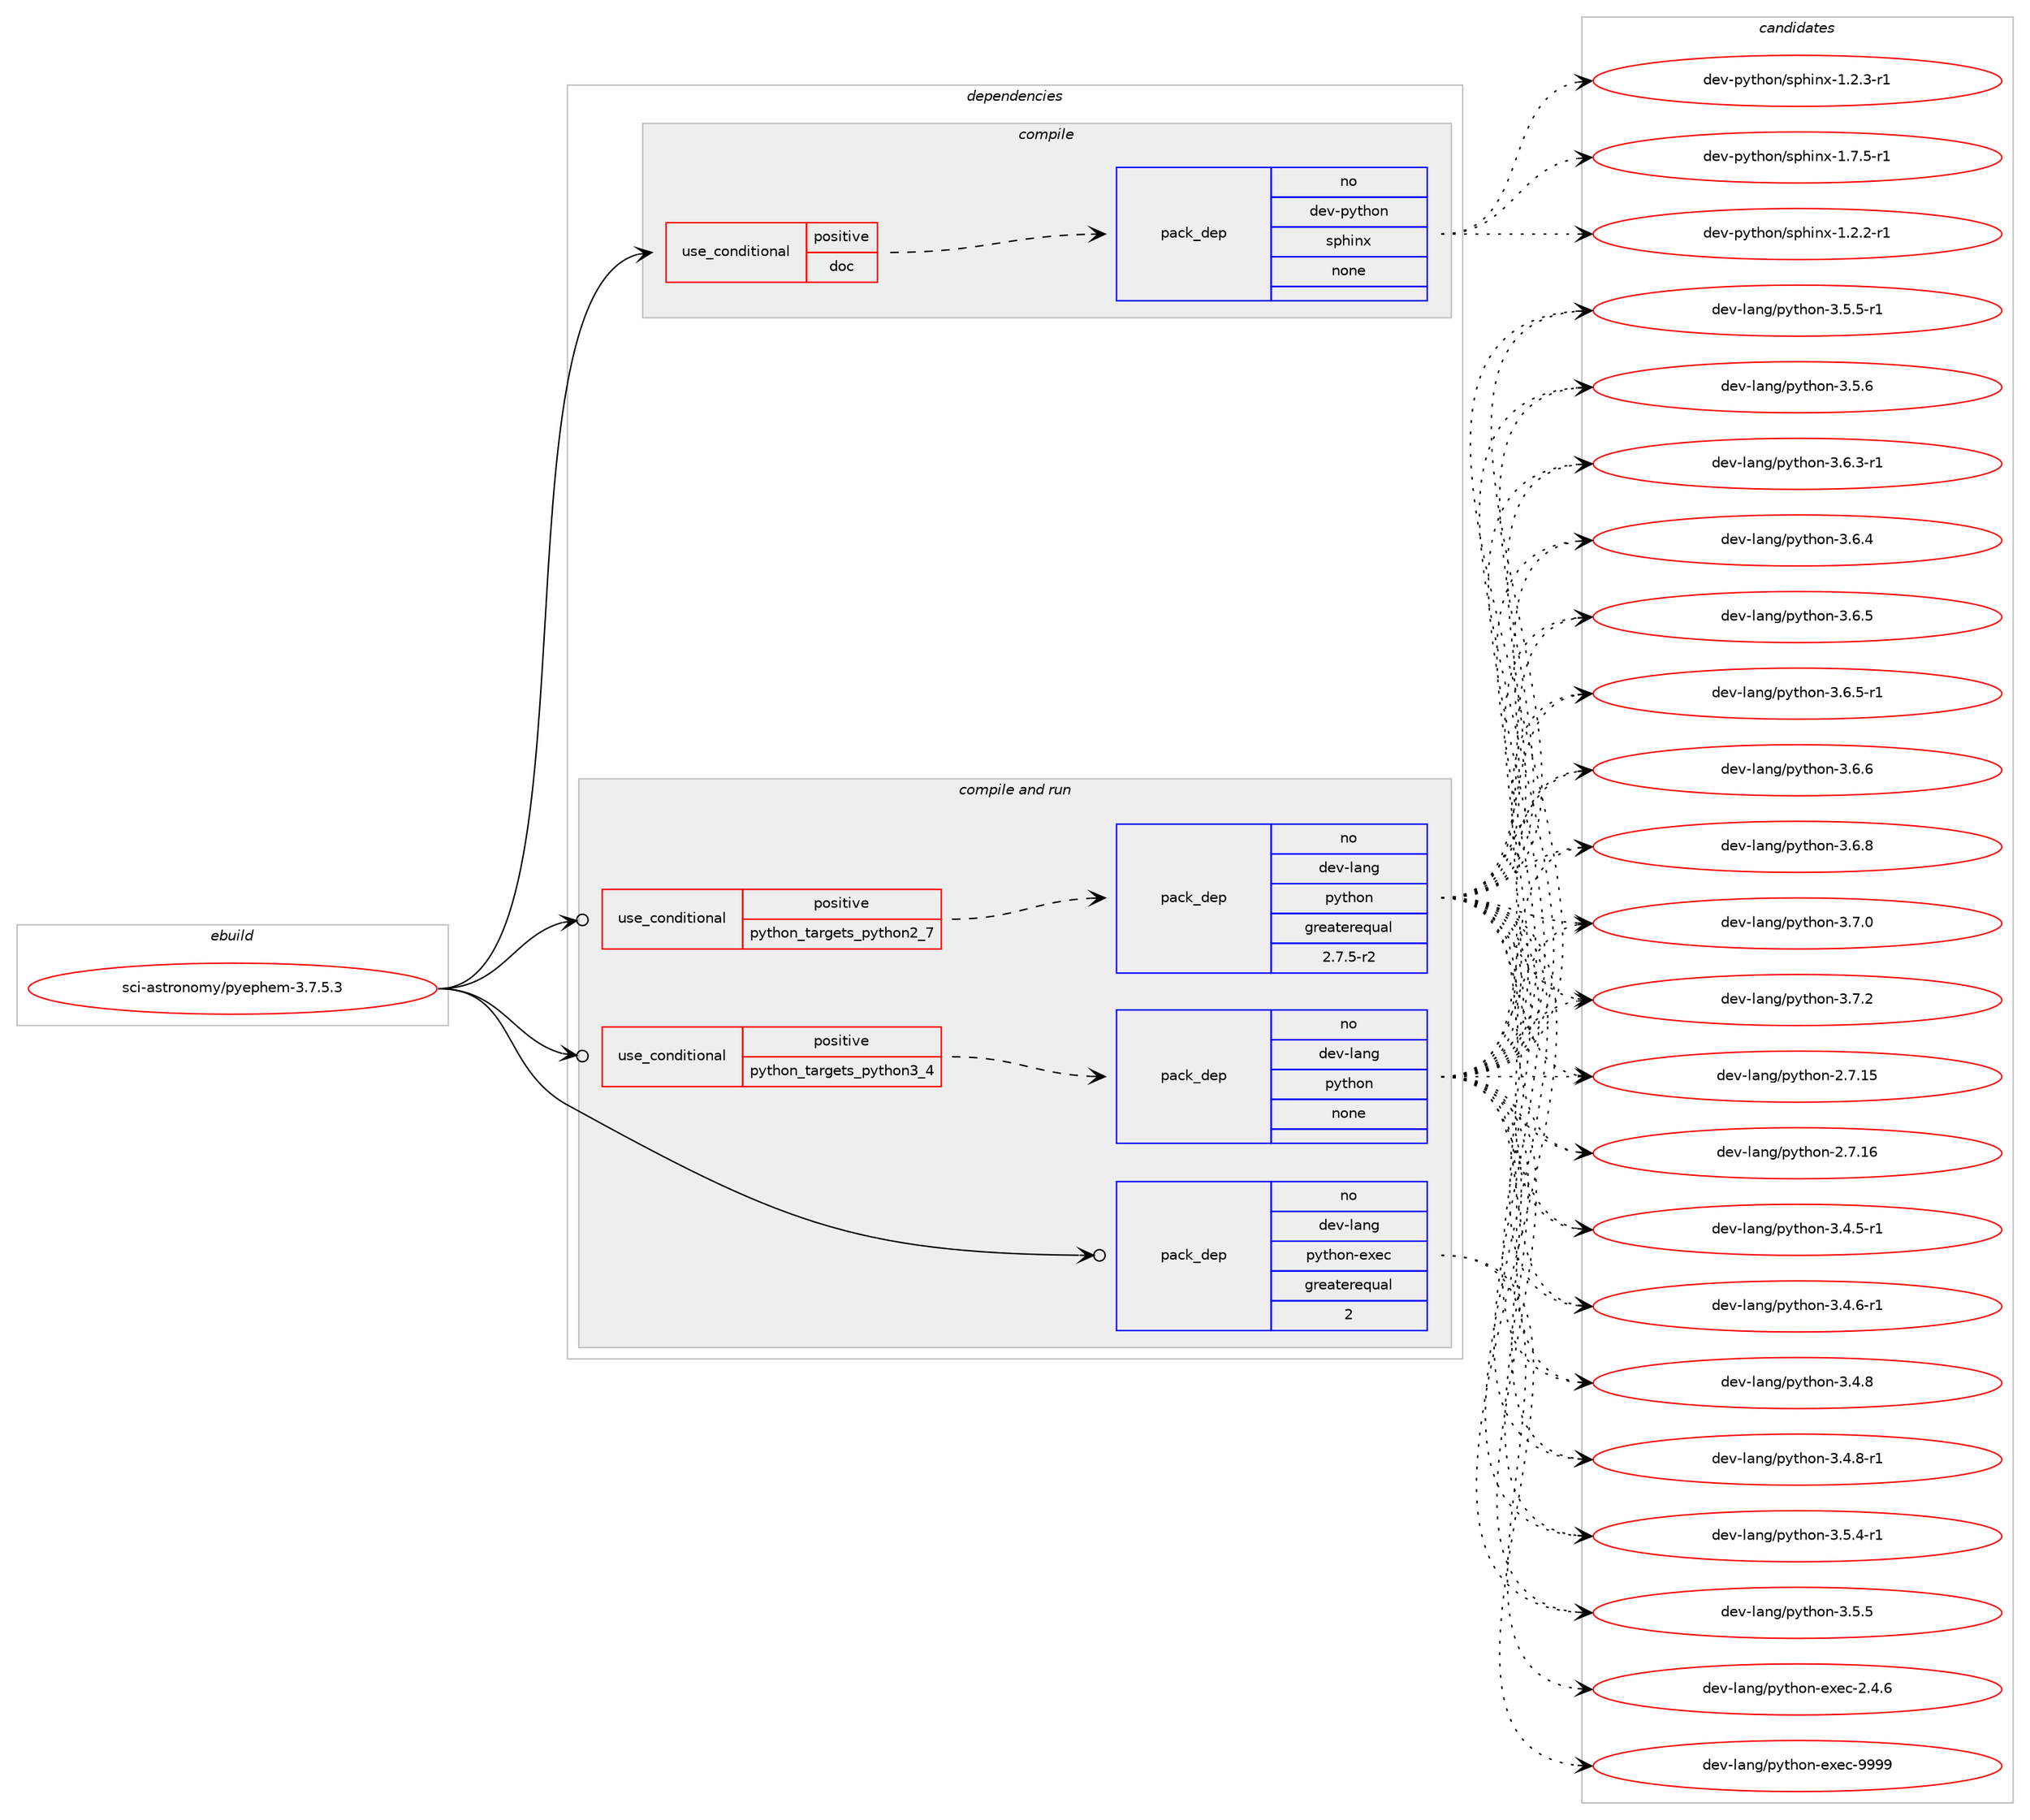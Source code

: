 digraph prolog {

# *************
# Graph options
# *************

newrank=true;
concentrate=true;
compound=true;
graph [rankdir=LR,fontname=Helvetica,fontsize=10,ranksep=1.5];#, ranksep=2.5, nodesep=0.2];
edge  [arrowhead=vee];
node  [fontname=Helvetica,fontsize=10];

# **********
# The ebuild
# **********

subgraph cluster_leftcol {
color=gray;
rank=same;
label=<<i>ebuild</i>>;
id [label="sci-astronomy/pyephem-3.7.5.3", color=red, width=4, href="../sci-astronomy/pyephem-3.7.5.3.svg"];
}

# ****************
# The dependencies
# ****************

subgraph cluster_midcol {
color=gray;
label=<<i>dependencies</i>>;
subgraph cluster_compile {
fillcolor="#eeeeee";
style=filled;
label=<<i>compile</i>>;
subgraph cond451941 {
dependency1685429 [label=<<TABLE BORDER="0" CELLBORDER="1" CELLSPACING="0" CELLPADDING="4"><TR><TD ROWSPAN="3" CELLPADDING="10">use_conditional</TD></TR><TR><TD>positive</TD></TR><TR><TD>doc</TD></TR></TABLE>>, shape=none, color=red];
subgraph pack1205941 {
dependency1685430 [label=<<TABLE BORDER="0" CELLBORDER="1" CELLSPACING="0" CELLPADDING="4" WIDTH="220"><TR><TD ROWSPAN="6" CELLPADDING="30">pack_dep</TD></TR><TR><TD WIDTH="110">no</TD></TR><TR><TD>dev-python</TD></TR><TR><TD>sphinx</TD></TR><TR><TD>none</TD></TR><TR><TD></TD></TR></TABLE>>, shape=none, color=blue];
}
dependency1685429:e -> dependency1685430:w [weight=20,style="dashed",arrowhead="vee"];
}
id:e -> dependency1685429:w [weight=20,style="solid",arrowhead="vee"];
}
subgraph cluster_compileandrun {
fillcolor="#eeeeee";
style=filled;
label=<<i>compile and run</i>>;
subgraph cond451942 {
dependency1685431 [label=<<TABLE BORDER="0" CELLBORDER="1" CELLSPACING="0" CELLPADDING="4"><TR><TD ROWSPAN="3" CELLPADDING="10">use_conditional</TD></TR><TR><TD>positive</TD></TR><TR><TD>python_targets_python2_7</TD></TR></TABLE>>, shape=none, color=red];
subgraph pack1205942 {
dependency1685432 [label=<<TABLE BORDER="0" CELLBORDER="1" CELLSPACING="0" CELLPADDING="4" WIDTH="220"><TR><TD ROWSPAN="6" CELLPADDING="30">pack_dep</TD></TR><TR><TD WIDTH="110">no</TD></TR><TR><TD>dev-lang</TD></TR><TR><TD>python</TD></TR><TR><TD>greaterequal</TD></TR><TR><TD>2.7.5-r2</TD></TR></TABLE>>, shape=none, color=blue];
}
dependency1685431:e -> dependency1685432:w [weight=20,style="dashed",arrowhead="vee"];
}
id:e -> dependency1685431:w [weight=20,style="solid",arrowhead="odotvee"];
subgraph cond451943 {
dependency1685433 [label=<<TABLE BORDER="0" CELLBORDER="1" CELLSPACING="0" CELLPADDING="4"><TR><TD ROWSPAN="3" CELLPADDING="10">use_conditional</TD></TR><TR><TD>positive</TD></TR><TR><TD>python_targets_python3_4</TD></TR></TABLE>>, shape=none, color=red];
subgraph pack1205943 {
dependency1685434 [label=<<TABLE BORDER="0" CELLBORDER="1" CELLSPACING="0" CELLPADDING="4" WIDTH="220"><TR><TD ROWSPAN="6" CELLPADDING="30">pack_dep</TD></TR><TR><TD WIDTH="110">no</TD></TR><TR><TD>dev-lang</TD></TR><TR><TD>python</TD></TR><TR><TD>none</TD></TR><TR><TD></TD></TR></TABLE>>, shape=none, color=blue];
}
dependency1685433:e -> dependency1685434:w [weight=20,style="dashed",arrowhead="vee"];
}
id:e -> dependency1685433:w [weight=20,style="solid",arrowhead="odotvee"];
subgraph pack1205944 {
dependency1685435 [label=<<TABLE BORDER="0" CELLBORDER="1" CELLSPACING="0" CELLPADDING="4" WIDTH="220"><TR><TD ROWSPAN="6" CELLPADDING="30">pack_dep</TD></TR><TR><TD WIDTH="110">no</TD></TR><TR><TD>dev-lang</TD></TR><TR><TD>python-exec</TD></TR><TR><TD>greaterequal</TD></TR><TR><TD>2</TD></TR></TABLE>>, shape=none, color=blue];
}
id:e -> dependency1685435:w [weight=20,style="solid",arrowhead="odotvee"];
}
subgraph cluster_run {
fillcolor="#eeeeee";
style=filled;
label=<<i>run</i>>;
}
}

# **************
# The candidates
# **************

subgraph cluster_choices {
rank=same;
color=gray;
label=<<i>candidates</i>>;

subgraph choice1205941 {
color=black;
nodesep=1;
choice10010111845112121116104111110471151121041051101204549465046504511449 [label="dev-python/sphinx-1.2.2-r1", color=red, width=4,href="../dev-python/sphinx-1.2.2-r1.svg"];
choice10010111845112121116104111110471151121041051101204549465046514511449 [label="dev-python/sphinx-1.2.3-r1", color=red, width=4,href="../dev-python/sphinx-1.2.3-r1.svg"];
choice10010111845112121116104111110471151121041051101204549465546534511449 [label="dev-python/sphinx-1.7.5-r1", color=red, width=4,href="../dev-python/sphinx-1.7.5-r1.svg"];
dependency1685430:e -> choice10010111845112121116104111110471151121041051101204549465046504511449:w [style=dotted,weight="100"];
dependency1685430:e -> choice10010111845112121116104111110471151121041051101204549465046514511449:w [style=dotted,weight="100"];
dependency1685430:e -> choice10010111845112121116104111110471151121041051101204549465546534511449:w [style=dotted,weight="100"];
}
subgraph choice1205942 {
color=black;
nodesep=1;
choice10010111845108971101034711212111610411111045504655464953 [label="dev-lang/python-2.7.15", color=red, width=4,href="../dev-lang/python-2.7.15.svg"];
choice10010111845108971101034711212111610411111045504655464954 [label="dev-lang/python-2.7.16", color=red, width=4,href="../dev-lang/python-2.7.16.svg"];
choice1001011184510897110103471121211161041111104551465246534511449 [label="dev-lang/python-3.4.5-r1", color=red, width=4,href="../dev-lang/python-3.4.5-r1.svg"];
choice1001011184510897110103471121211161041111104551465246544511449 [label="dev-lang/python-3.4.6-r1", color=red, width=4,href="../dev-lang/python-3.4.6-r1.svg"];
choice100101118451089711010347112121116104111110455146524656 [label="dev-lang/python-3.4.8", color=red, width=4,href="../dev-lang/python-3.4.8.svg"];
choice1001011184510897110103471121211161041111104551465246564511449 [label="dev-lang/python-3.4.8-r1", color=red, width=4,href="../dev-lang/python-3.4.8-r1.svg"];
choice1001011184510897110103471121211161041111104551465346524511449 [label="dev-lang/python-3.5.4-r1", color=red, width=4,href="../dev-lang/python-3.5.4-r1.svg"];
choice100101118451089711010347112121116104111110455146534653 [label="dev-lang/python-3.5.5", color=red, width=4,href="../dev-lang/python-3.5.5.svg"];
choice1001011184510897110103471121211161041111104551465346534511449 [label="dev-lang/python-3.5.5-r1", color=red, width=4,href="../dev-lang/python-3.5.5-r1.svg"];
choice100101118451089711010347112121116104111110455146534654 [label="dev-lang/python-3.5.6", color=red, width=4,href="../dev-lang/python-3.5.6.svg"];
choice1001011184510897110103471121211161041111104551465446514511449 [label="dev-lang/python-3.6.3-r1", color=red, width=4,href="../dev-lang/python-3.6.3-r1.svg"];
choice100101118451089711010347112121116104111110455146544652 [label="dev-lang/python-3.6.4", color=red, width=4,href="../dev-lang/python-3.6.4.svg"];
choice100101118451089711010347112121116104111110455146544653 [label="dev-lang/python-3.6.5", color=red, width=4,href="../dev-lang/python-3.6.5.svg"];
choice1001011184510897110103471121211161041111104551465446534511449 [label="dev-lang/python-3.6.5-r1", color=red, width=4,href="../dev-lang/python-3.6.5-r1.svg"];
choice100101118451089711010347112121116104111110455146544654 [label="dev-lang/python-3.6.6", color=red, width=4,href="../dev-lang/python-3.6.6.svg"];
choice100101118451089711010347112121116104111110455146544656 [label="dev-lang/python-3.6.8", color=red, width=4,href="../dev-lang/python-3.6.8.svg"];
choice100101118451089711010347112121116104111110455146554648 [label="dev-lang/python-3.7.0", color=red, width=4,href="../dev-lang/python-3.7.0.svg"];
choice100101118451089711010347112121116104111110455146554650 [label="dev-lang/python-3.7.2", color=red, width=4,href="../dev-lang/python-3.7.2.svg"];
dependency1685432:e -> choice10010111845108971101034711212111610411111045504655464953:w [style=dotted,weight="100"];
dependency1685432:e -> choice10010111845108971101034711212111610411111045504655464954:w [style=dotted,weight="100"];
dependency1685432:e -> choice1001011184510897110103471121211161041111104551465246534511449:w [style=dotted,weight="100"];
dependency1685432:e -> choice1001011184510897110103471121211161041111104551465246544511449:w [style=dotted,weight="100"];
dependency1685432:e -> choice100101118451089711010347112121116104111110455146524656:w [style=dotted,weight="100"];
dependency1685432:e -> choice1001011184510897110103471121211161041111104551465246564511449:w [style=dotted,weight="100"];
dependency1685432:e -> choice1001011184510897110103471121211161041111104551465346524511449:w [style=dotted,weight="100"];
dependency1685432:e -> choice100101118451089711010347112121116104111110455146534653:w [style=dotted,weight="100"];
dependency1685432:e -> choice1001011184510897110103471121211161041111104551465346534511449:w [style=dotted,weight="100"];
dependency1685432:e -> choice100101118451089711010347112121116104111110455146534654:w [style=dotted,weight="100"];
dependency1685432:e -> choice1001011184510897110103471121211161041111104551465446514511449:w [style=dotted,weight="100"];
dependency1685432:e -> choice100101118451089711010347112121116104111110455146544652:w [style=dotted,weight="100"];
dependency1685432:e -> choice100101118451089711010347112121116104111110455146544653:w [style=dotted,weight="100"];
dependency1685432:e -> choice1001011184510897110103471121211161041111104551465446534511449:w [style=dotted,weight="100"];
dependency1685432:e -> choice100101118451089711010347112121116104111110455146544654:w [style=dotted,weight="100"];
dependency1685432:e -> choice100101118451089711010347112121116104111110455146544656:w [style=dotted,weight="100"];
dependency1685432:e -> choice100101118451089711010347112121116104111110455146554648:w [style=dotted,weight="100"];
dependency1685432:e -> choice100101118451089711010347112121116104111110455146554650:w [style=dotted,weight="100"];
}
subgraph choice1205943 {
color=black;
nodesep=1;
choice10010111845108971101034711212111610411111045504655464953 [label="dev-lang/python-2.7.15", color=red, width=4,href="../dev-lang/python-2.7.15.svg"];
choice10010111845108971101034711212111610411111045504655464954 [label="dev-lang/python-2.7.16", color=red, width=4,href="../dev-lang/python-2.7.16.svg"];
choice1001011184510897110103471121211161041111104551465246534511449 [label="dev-lang/python-3.4.5-r1", color=red, width=4,href="../dev-lang/python-3.4.5-r1.svg"];
choice1001011184510897110103471121211161041111104551465246544511449 [label="dev-lang/python-3.4.6-r1", color=red, width=4,href="../dev-lang/python-3.4.6-r1.svg"];
choice100101118451089711010347112121116104111110455146524656 [label="dev-lang/python-3.4.8", color=red, width=4,href="../dev-lang/python-3.4.8.svg"];
choice1001011184510897110103471121211161041111104551465246564511449 [label="dev-lang/python-3.4.8-r1", color=red, width=4,href="../dev-lang/python-3.4.8-r1.svg"];
choice1001011184510897110103471121211161041111104551465346524511449 [label="dev-lang/python-3.5.4-r1", color=red, width=4,href="../dev-lang/python-3.5.4-r1.svg"];
choice100101118451089711010347112121116104111110455146534653 [label="dev-lang/python-3.5.5", color=red, width=4,href="../dev-lang/python-3.5.5.svg"];
choice1001011184510897110103471121211161041111104551465346534511449 [label="dev-lang/python-3.5.5-r1", color=red, width=4,href="../dev-lang/python-3.5.5-r1.svg"];
choice100101118451089711010347112121116104111110455146534654 [label="dev-lang/python-3.5.6", color=red, width=4,href="../dev-lang/python-3.5.6.svg"];
choice1001011184510897110103471121211161041111104551465446514511449 [label="dev-lang/python-3.6.3-r1", color=red, width=4,href="../dev-lang/python-3.6.3-r1.svg"];
choice100101118451089711010347112121116104111110455146544652 [label="dev-lang/python-3.6.4", color=red, width=4,href="../dev-lang/python-3.6.4.svg"];
choice100101118451089711010347112121116104111110455146544653 [label="dev-lang/python-3.6.5", color=red, width=4,href="../dev-lang/python-3.6.5.svg"];
choice1001011184510897110103471121211161041111104551465446534511449 [label="dev-lang/python-3.6.5-r1", color=red, width=4,href="../dev-lang/python-3.6.5-r1.svg"];
choice100101118451089711010347112121116104111110455146544654 [label="dev-lang/python-3.6.6", color=red, width=4,href="../dev-lang/python-3.6.6.svg"];
choice100101118451089711010347112121116104111110455146544656 [label="dev-lang/python-3.6.8", color=red, width=4,href="../dev-lang/python-3.6.8.svg"];
choice100101118451089711010347112121116104111110455146554648 [label="dev-lang/python-3.7.0", color=red, width=4,href="../dev-lang/python-3.7.0.svg"];
choice100101118451089711010347112121116104111110455146554650 [label="dev-lang/python-3.7.2", color=red, width=4,href="../dev-lang/python-3.7.2.svg"];
dependency1685434:e -> choice10010111845108971101034711212111610411111045504655464953:w [style=dotted,weight="100"];
dependency1685434:e -> choice10010111845108971101034711212111610411111045504655464954:w [style=dotted,weight="100"];
dependency1685434:e -> choice1001011184510897110103471121211161041111104551465246534511449:w [style=dotted,weight="100"];
dependency1685434:e -> choice1001011184510897110103471121211161041111104551465246544511449:w [style=dotted,weight="100"];
dependency1685434:e -> choice100101118451089711010347112121116104111110455146524656:w [style=dotted,weight="100"];
dependency1685434:e -> choice1001011184510897110103471121211161041111104551465246564511449:w [style=dotted,weight="100"];
dependency1685434:e -> choice1001011184510897110103471121211161041111104551465346524511449:w [style=dotted,weight="100"];
dependency1685434:e -> choice100101118451089711010347112121116104111110455146534653:w [style=dotted,weight="100"];
dependency1685434:e -> choice1001011184510897110103471121211161041111104551465346534511449:w [style=dotted,weight="100"];
dependency1685434:e -> choice100101118451089711010347112121116104111110455146534654:w [style=dotted,weight="100"];
dependency1685434:e -> choice1001011184510897110103471121211161041111104551465446514511449:w [style=dotted,weight="100"];
dependency1685434:e -> choice100101118451089711010347112121116104111110455146544652:w [style=dotted,weight="100"];
dependency1685434:e -> choice100101118451089711010347112121116104111110455146544653:w [style=dotted,weight="100"];
dependency1685434:e -> choice1001011184510897110103471121211161041111104551465446534511449:w [style=dotted,weight="100"];
dependency1685434:e -> choice100101118451089711010347112121116104111110455146544654:w [style=dotted,weight="100"];
dependency1685434:e -> choice100101118451089711010347112121116104111110455146544656:w [style=dotted,weight="100"];
dependency1685434:e -> choice100101118451089711010347112121116104111110455146554648:w [style=dotted,weight="100"];
dependency1685434:e -> choice100101118451089711010347112121116104111110455146554650:w [style=dotted,weight="100"];
}
subgraph choice1205944 {
color=black;
nodesep=1;
choice1001011184510897110103471121211161041111104510112010199455046524654 [label="dev-lang/python-exec-2.4.6", color=red, width=4,href="../dev-lang/python-exec-2.4.6.svg"];
choice10010111845108971101034711212111610411111045101120101994557575757 [label="dev-lang/python-exec-9999", color=red, width=4,href="../dev-lang/python-exec-9999.svg"];
dependency1685435:e -> choice1001011184510897110103471121211161041111104510112010199455046524654:w [style=dotted,weight="100"];
dependency1685435:e -> choice10010111845108971101034711212111610411111045101120101994557575757:w [style=dotted,weight="100"];
}
}

}
